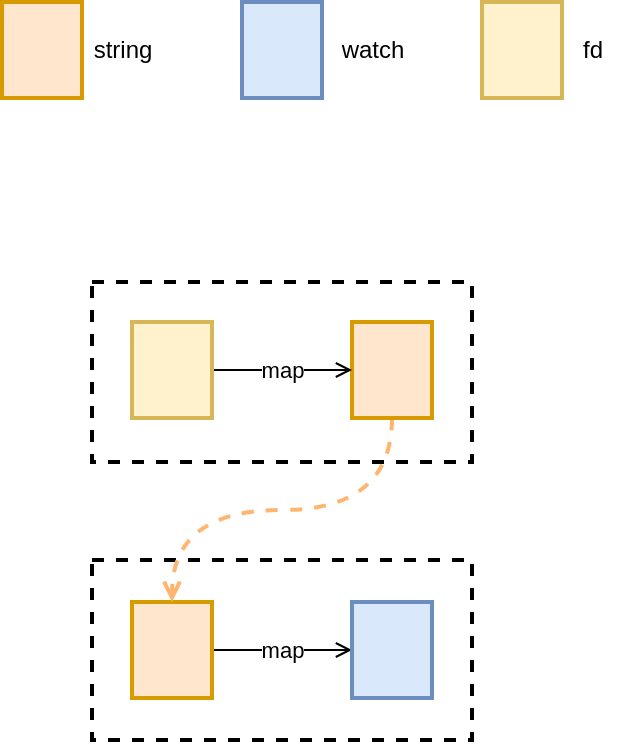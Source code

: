 <mxfile version="14.6.13" type="device"><diagram id="J0JPE2vJ5pYpYqwlspru" name="Page-1"><mxGraphModel dx="1106" dy="1003" grid="1" gridSize="10" guides="1" tooltips="1" connect="1" arrows="1" fold="1" page="1" pageScale="1" pageWidth="850" pageHeight="1100" math="0" shadow="0"><root><mxCell id="0"/><mxCell id="1" parent="0"/><mxCell id="nMcB3z8hwBBR_-LUWQOG-14" value="" style="rounded=0;whiteSpace=wrap;html=1;strokeWidth=2;fontSize=17;fillColor=none;dashed=1;" vertex="1" parent="1"><mxGeometry x="295" y="489" width="190" height="90" as="geometry"/></mxCell><mxCell id="nMcB3z8hwBBR_-LUWQOG-13" value="" style="rounded=0;whiteSpace=wrap;html=1;strokeWidth=2;fontSize=17;fillColor=none;dashed=1;" vertex="1" parent="1"><mxGeometry x="295" y="350" width="190" height="90" as="geometry"/></mxCell><mxCell id="nMcB3z8hwBBR_-LUWQOG-1" value="" style="rounded=0;whiteSpace=wrap;html=1;strokeWidth=2;fontSize=17;fillColor=#ffe6cc;strokeColor=#d79b00;" vertex="1" parent="1"><mxGeometry x="250" y="210" width="40" height="48" as="geometry"/></mxCell><mxCell id="nMcB3z8hwBBR_-LUWQOG-2" value="string" style="text;html=1;align=center;verticalAlign=middle;resizable=0;points=[];autosize=1;strokeColor=none;" vertex="1" parent="1"><mxGeometry x="290" y="224" width="40" height="20" as="geometry"/></mxCell><mxCell id="nMcB3z8hwBBR_-LUWQOG-16" value="map" style="edgeStyle=orthogonalEdgeStyle;rounded=0;orthogonalLoop=1;jettySize=auto;html=1;exitX=1;exitY=0.5;exitDx=0;exitDy=0;entryX=0;entryY=0.5;entryDx=0;entryDy=0;endArrow=open;endFill=0;" edge="1" parent="1" source="nMcB3z8hwBBR_-LUWQOG-3" target="nMcB3z8hwBBR_-LUWQOG-4"><mxGeometry relative="1" as="geometry"/></mxCell><mxCell id="nMcB3z8hwBBR_-LUWQOG-3" value="" style="rounded=0;whiteSpace=wrap;html=1;strokeWidth=2;fontSize=17;fillColor=#ffe6cc;strokeColor=#d79b00;" vertex="1" parent="1"><mxGeometry x="315" y="510" width="40" height="48" as="geometry"/></mxCell><mxCell id="nMcB3z8hwBBR_-LUWQOG-4" value="" style="rounded=0;whiteSpace=wrap;html=1;strokeWidth=2;fontSize=17;fillColor=#dae8fc;strokeColor=#6c8ebf;" vertex="1" parent="1"><mxGeometry x="425" y="510" width="40" height="48" as="geometry"/></mxCell><mxCell id="nMcB3z8hwBBR_-LUWQOG-6" value="" style="rounded=0;whiteSpace=wrap;html=1;strokeWidth=2;fontSize=17;fillColor=#dae8fc;strokeColor=#6c8ebf;" vertex="1" parent="1"><mxGeometry x="370" y="210" width="40" height="48" as="geometry"/></mxCell><mxCell id="nMcB3z8hwBBR_-LUWQOG-7" value="watch" style="text;html=1;align=center;verticalAlign=middle;resizable=0;points=[];autosize=1;strokeColor=none;" vertex="1" parent="1"><mxGeometry x="410" y="224" width="50" height="20" as="geometry"/></mxCell><mxCell id="nMcB3z8hwBBR_-LUWQOG-17" style="edgeStyle=orthogonalEdgeStyle;rounded=0;orthogonalLoop=1;jettySize=auto;html=1;exitX=0.5;exitY=1;exitDx=0;exitDy=0;entryX=0.5;entryY=0;entryDx=0;entryDy=0;endArrow=open;endFill=0;curved=1;strokeWidth=2;dashed=1;fillColor=#ffe6cc;strokeColor=#FFB570;" edge="1" parent="1" source="nMcB3z8hwBBR_-LUWQOG-8" target="nMcB3z8hwBBR_-LUWQOG-3"><mxGeometry relative="1" as="geometry"/></mxCell><mxCell id="nMcB3z8hwBBR_-LUWQOG-8" value="" style="rounded=0;whiteSpace=wrap;html=1;strokeWidth=2;fontSize=17;fillColor=#ffe6cc;strokeColor=#d79b00;" vertex="1" parent="1"><mxGeometry x="425" y="370" width="40" height="48" as="geometry"/></mxCell><mxCell id="nMcB3z8hwBBR_-LUWQOG-9" value="" style="rounded=0;whiteSpace=wrap;html=1;strokeWidth=2;fontSize=17;fillColor=#fff2cc;strokeColor=#d6b656;" vertex="1" parent="1"><mxGeometry x="490" y="210" width="40" height="48" as="geometry"/></mxCell><mxCell id="nMcB3z8hwBBR_-LUWQOG-10" value="fd" style="text;html=1;align=center;verticalAlign=middle;resizable=0;points=[];autosize=1;strokeColor=none;" vertex="1" parent="1"><mxGeometry x="530" y="224" width="30" height="20" as="geometry"/></mxCell><mxCell id="nMcB3z8hwBBR_-LUWQOG-12" value="map" style="edgeStyle=orthogonalEdgeStyle;rounded=0;orthogonalLoop=1;jettySize=auto;html=1;exitX=1;exitY=0.5;exitDx=0;exitDy=0;entryX=0;entryY=0.5;entryDx=0;entryDy=0;endArrow=open;endFill=0;" edge="1" parent="1" source="nMcB3z8hwBBR_-LUWQOG-11" target="nMcB3z8hwBBR_-LUWQOG-8"><mxGeometry relative="1" as="geometry"/></mxCell><mxCell id="nMcB3z8hwBBR_-LUWQOG-11" value="" style="rounded=0;whiteSpace=wrap;html=1;strokeWidth=2;fontSize=17;fillColor=#fff2cc;strokeColor=#d6b656;" vertex="1" parent="1"><mxGeometry x="315" y="370" width="40" height="48" as="geometry"/></mxCell></root></mxGraphModel></diagram></mxfile>